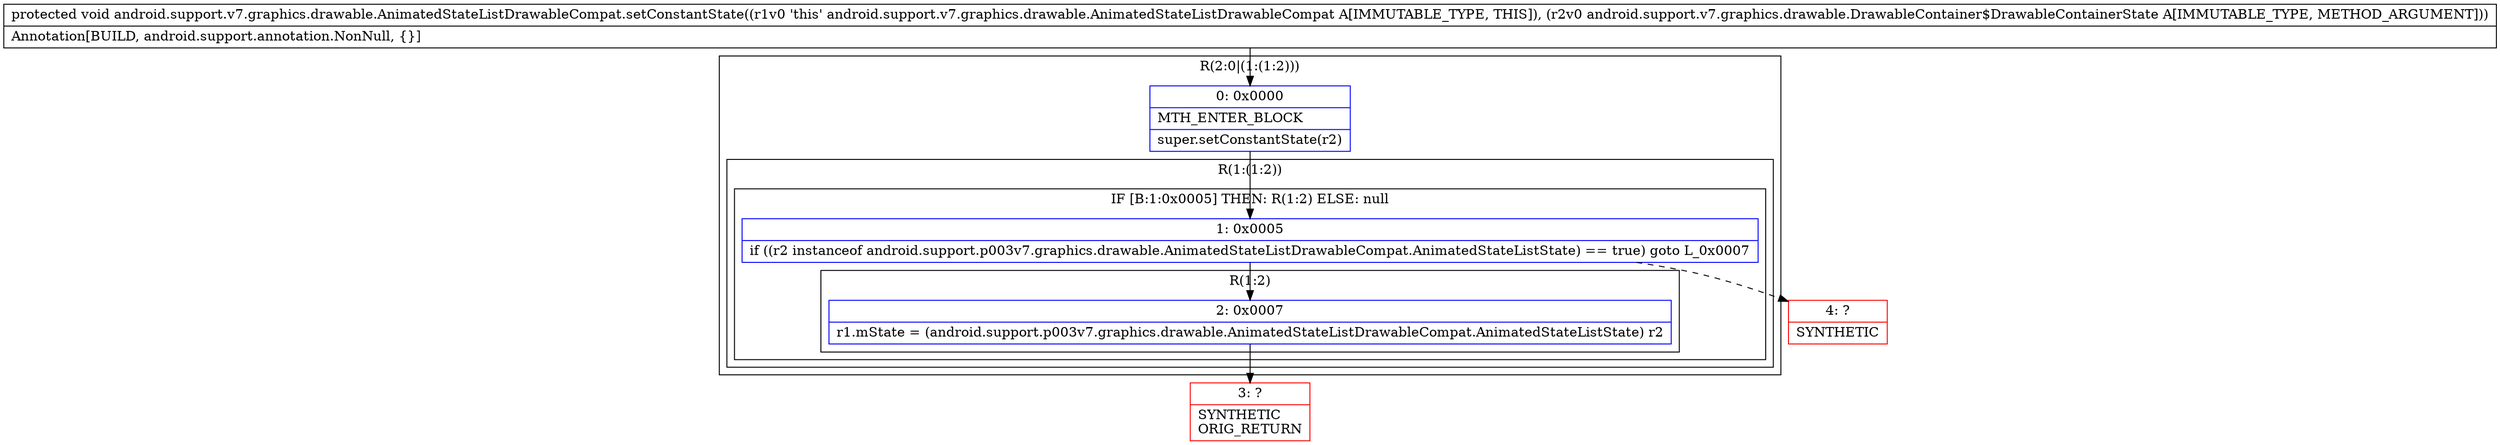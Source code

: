 digraph "CFG forandroid.support.v7.graphics.drawable.AnimatedStateListDrawableCompat.setConstantState(Landroid\/support\/v7\/graphics\/drawable\/DrawableContainer$DrawableContainerState;)V" {
subgraph cluster_Region_466078198 {
label = "R(2:0|(1:(1:2)))";
node [shape=record,color=blue];
Node_0 [shape=record,label="{0\:\ 0x0000|MTH_ENTER_BLOCK\l|super.setConstantState(r2)\l}"];
subgraph cluster_Region_1116459958 {
label = "R(1:(1:2))";
node [shape=record,color=blue];
subgraph cluster_IfRegion_685843995 {
label = "IF [B:1:0x0005] THEN: R(1:2) ELSE: null";
node [shape=record,color=blue];
Node_1 [shape=record,label="{1\:\ 0x0005|if ((r2 instanceof android.support.p003v7.graphics.drawable.AnimatedStateListDrawableCompat.AnimatedStateListState) == true) goto L_0x0007\l}"];
subgraph cluster_Region_1992689403 {
label = "R(1:2)";
node [shape=record,color=blue];
Node_2 [shape=record,label="{2\:\ 0x0007|r1.mState = (android.support.p003v7.graphics.drawable.AnimatedStateListDrawableCompat.AnimatedStateListState) r2\l}"];
}
}
}
}
Node_3 [shape=record,color=red,label="{3\:\ ?|SYNTHETIC\lORIG_RETURN\l}"];
Node_4 [shape=record,color=red,label="{4\:\ ?|SYNTHETIC\l}"];
MethodNode[shape=record,label="{protected void android.support.v7.graphics.drawable.AnimatedStateListDrawableCompat.setConstantState((r1v0 'this' android.support.v7.graphics.drawable.AnimatedStateListDrawableCompat A[IMMUTABLE_TYPE, THIS]), (r2v0 android.support.v7.graphics.drawable.DrawableContainer$DrawableContainerState A[IMMUTABLE_TYPE, METHOD_ARGUMENT]))  | Annotation[BUILD, android.support.annotation.NonNull, \{\}]\l}"];
MethodNode -> Node_0;
Node_0 -> Node_1;
Node_1 -> Node_2;
Node_1 -> Node_4[style=dashed];
Node_2 -> Node_3;
}

